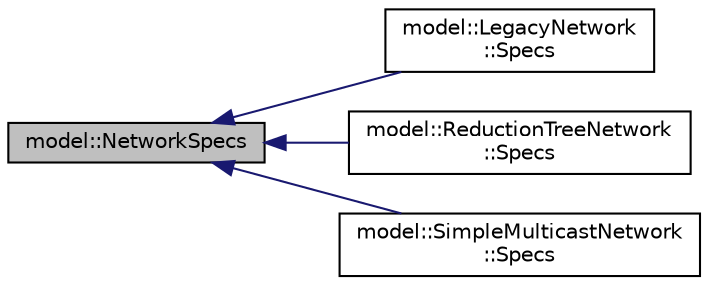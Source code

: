 digraph "model::NetworkSpecs"
{
 // LATEX_PDF_SIZE
  edge [fontname="Helvetica",fontsize="10",labelfontname="Helvetica",labelfontsize="10"];
  node [fontname="Helvetica",fontsize="10",shape=record];
  rankdir="LR";
  Node1 [label="model::NetworkSpecs",height=0.2,width=0.4,color="black", fillcolor="grey75", style="filled", fontcolor="black",tooltip=" "];
  Node1 -> Node2 [dir="back",color="midnightblue",fontsize="10",style="solid",fontname="Helvetica"];
  Node2 [label="model::LegacyNetwork\l::Specs",height=0.2,width=0.4,color="black", fillcolor="white", style="filled",URL="$structmodel_1_1LegacyNetwork_1_1Specs.html",tooltip=" "];
  Node1 -> Node3 [dir="back",color="midnightblue",fontsize="10",style="solid",fontname="Helvetica"];
  Node3 [label="model::ReductionTreeNetwork\l::Specs",height=0.2,width=0.4,color="black", fillcolor="white", style="filled",URL="$structmodel_1_1ReductionTreeNetwork_1_1Specs.html",tooltip=" "];
  Node1 -> Node4 [dir="back",color="midnightblue",fontsize="10",style="solid",fontname="Helvetica"];
  Node4 [label="model::SimpleMulticastNetwork\l::Specs",height=0.2,width=0.4,color="black", fillcolor="white", style="filled",URL="$structmodel_1_1SimpleMulticastNetwork_1_1Specs.html",tooltip=" "];
}

